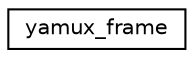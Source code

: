 digraph "Graphical Class Hierarchy"
{
  edge [fontname="Helvetica",fontsize="10",labelfontname="Helvetica",labelfontsize="10"];
  node [fontname="Helvetica",fontsize="10",shape=record];
  rankdir="LR";
  Node0 [label="yamux_frame",height=0.2,width=0.4,color="black", fillcolor="white", style="filled",URL="$structyamux__frame.html"];
}
